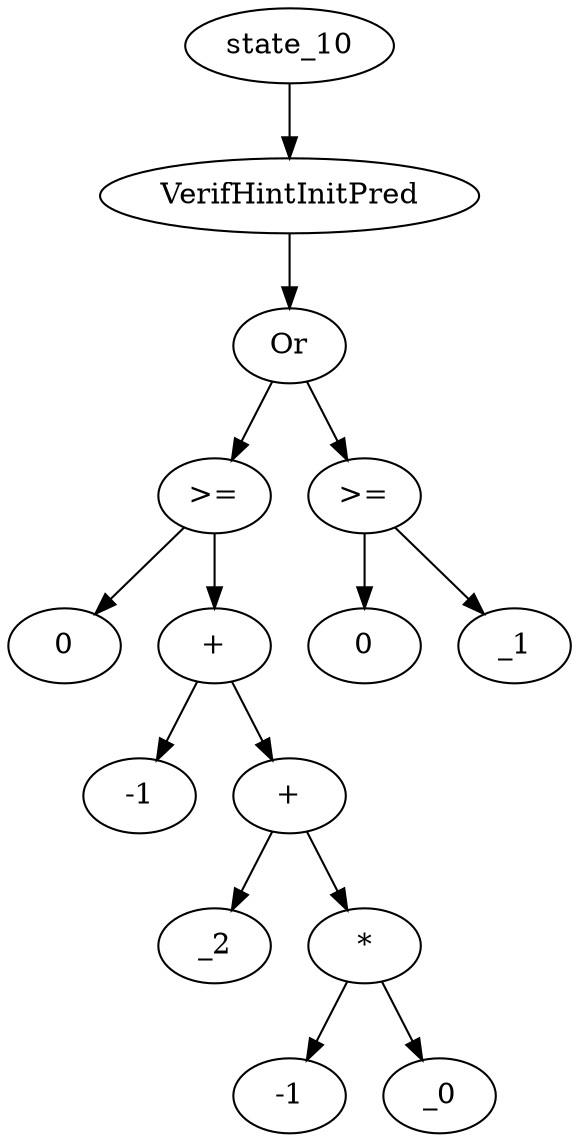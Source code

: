 digraph dag {
0 [label="state_10"];
1 [label="VerifHintInitPred"];
2 [label="Or"];
3 [label=">="];
4 [label="0"];
5 [label="+"];
6 [label="-1"];
7 [label="+"];
8 [label="_2"];
9 [label="*"];
10 [label="-1"];
11 [label="_0"];
12 [label=">="];
13 [label="0"];
14 [label="_1"];
"0" -> "1"[label=""]
"1" -> "2"[label=""]
"2" -> "3"[label=""]
"2" -> "12"[label=""]
"3" -> "5"[label=""]
"3" -> "4"[label=""]
"5" -> "7"[label=""]
"5" -> "6"[label=""]
"7" -> "9"[label=""]
"7" -> "8"[label=""]
"9" -> "11"[label=""]
"9" -> "10"[label=""]
"12" -> "14"[label=""]
"12" -> "13"[label=""]
}
